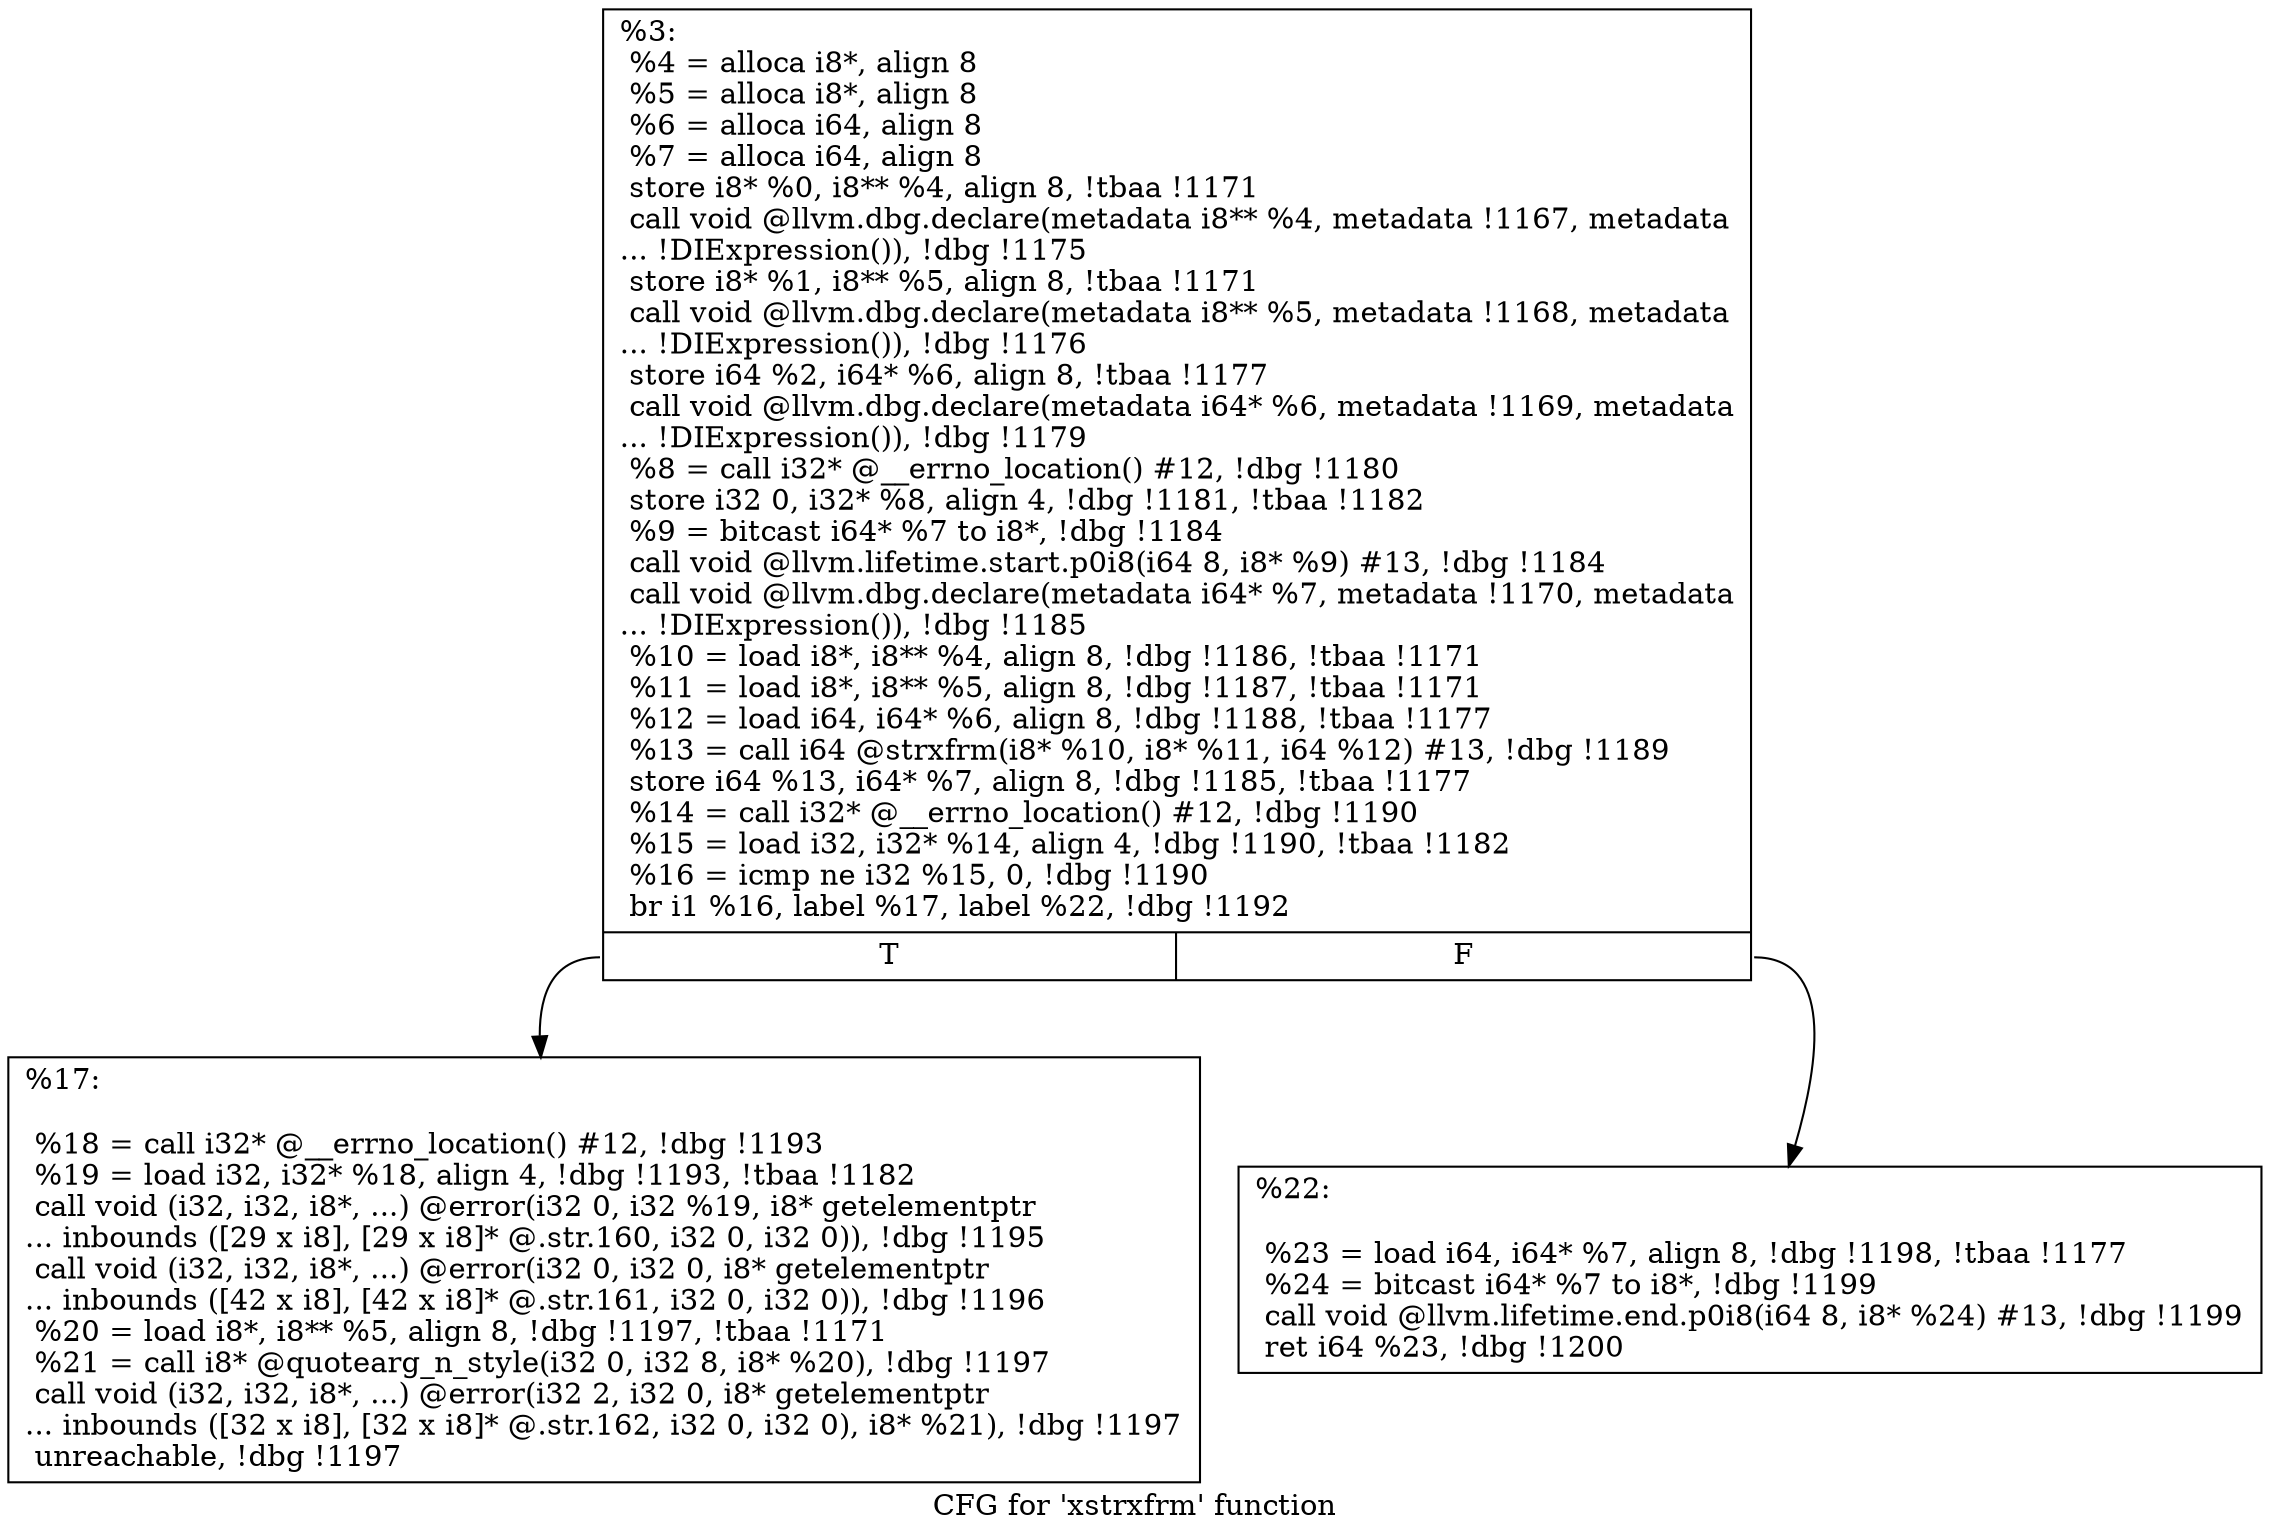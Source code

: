 digraph "CFG for 'xstrxfrm' function" {
	label="CFG for 'xstrxfrm' function";

	Node0x1715260 [shape=record,label="{%3:\l  %4 = alloca i8*, align 8\l  %5 = alloca i8*, align 8\l  %6 = alloca i64, align 8\l  %7 = alloca i64, align 8\l  store i8* %0, i8** %4, align 8, !tbaa !1171\l  call void @llvm.dbg.declare(metadata i8** %4, metadata !1167, metadata\l... !DIExpression()), !dbg !1175\l  store i8* %1, i8** %5, align 8, !tbaa !1171\l  call void @llvm.dbg.declare(metadata i8** %5, metadata !1168, metadata\l... !DIExpression()), !dbg !1176\l  store i64 %2, i64* %6, align 8, !tbaa !1177\l  call void @llvm.dbg.declare(metadata i64* %6, metadata !1169, metadata\l... !DIExpression()), !dbg !1179\l  %8 = call i32* @__errno_location() #12, !dbg !1180\l  store i32 0, i32* %8, align 4, !dbg !1181, !tbaa !1182\l  %9 = bitcast i64* %7 to i8*, !dbg !1184\l  call void @llvm.lifetime.start.p0i8(i64 8, i8* %9) #13, !dbg !1184\l  call void @llvm.dbg.declare(metadata i64* %7, metadata !1170, metadata\l... !DIExpression()), !dbg !1185\l  %10 = load i8*, i8** %4, align 8, !dbg !1186, !tbaa !1171\l  %11 = load i8*, i8** %5, align 8, !dbg !1187, !tbaa !1171\l  %12 = load i64, i64* %6, align 8, !dbg !1188, !tbaa !1177\l  %13 = call i64 @strxfrm(i8* %10, i8* %11, i64 %12) #13, !dbg !1189\l  store i64 %13, i64* %7, align 8, !dbg !1185, !tbaa !1177\l  %14 = call i32* @__errno_location() #12, !dbg !1190\l  %15 = load i32, i32* %14, align 4, !dbg !1190, !tbaa !1182\l  %16 = icmp ne i32 %15, 0, !dbg !1190\l  br i1 %16, label %17, label %22, !dbg !1192\l|{<s0>T|<s1>F}}"];
	Node0x1715260:s0 -> Node0x171a910;
	Node0x1715260:s1 -> Node0x171a960;
	Node0x171a910 [shape=record,label="{%17:\l\l  %18 = call i32* @__errno_location() #12, !dbg !1193\l  %19 = load i32, i32* %18, align 4, !dbg !1193, !tbaa !1182\l  call void (i32, i32, i8*, ...) @error(i32 0, i32 %19, i8* getelementptr\l... inbounds ([29 x i8], [29 x i8]* @.str.160, i32 0, i32 0)), !dbg !1195\l  call void (i32, i32, i8*, ...) @error(i32 0, i32 0, i8* getelementptr\l... inbounds ([42 x i8], [42 x i8]* @.str.161, i32 0, i32 0)), !dbg !1196\l  %20 = load i8*, i8** %5, align 8, !dbg !1197, !tbaa !1171\l  %21 = call i8* @quotearg_n_style(i32 0, i32 8, i8* %20), !dbg !1197\l  call void (i32, i32, i8*, ...) @error(i32 2, i32 0, i8* getelementptr\l... inbounds ([32 x i8], [32 x i8]* @.str.162, i32 0, i32 0), i8* %21), !dbg !1197\l  unreachable, !dbg !1197\l}"];
	Node0x171a960 [shape=record,label="{%22:\l\l  %23 = load i64, i64* %7, align 8, !dbg !1198, !tbaa !1177\l  %24 = bitcast i64* %7 to i8*, !dbg !1199\l  call void @llvm.lifetime.end.p0i8(i64 8, i8* %24) #13, !dbg !1199\l  ret i64 %23, !dbg !1200\l}"];
}

